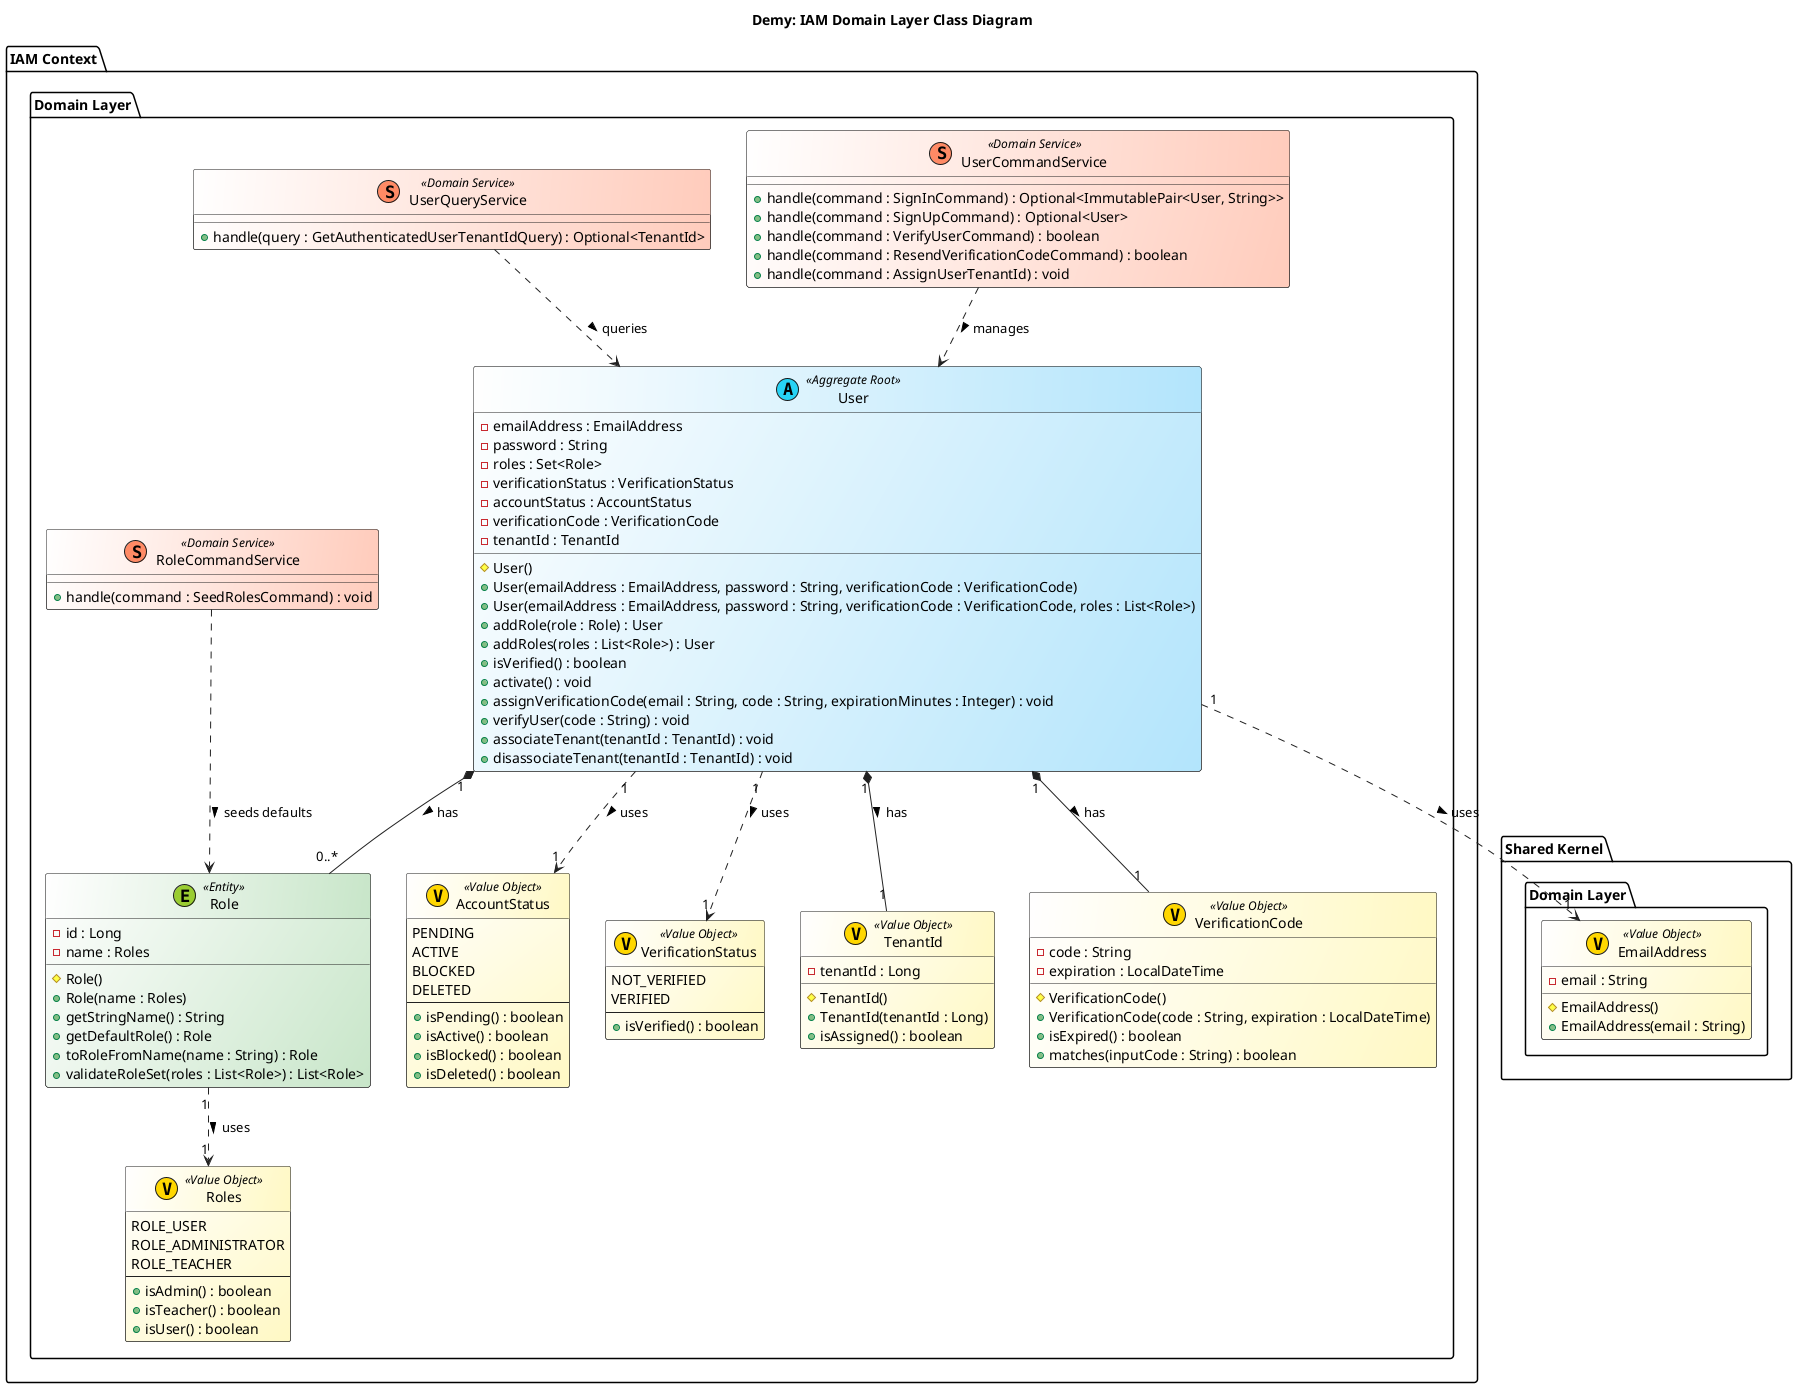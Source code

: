 @startuml Demy: IAM Domain Layer Class Diagram
title Demy: IAM Domain Layer Class Diagram

skinparam class {
    BackgroundColor<<Aggregate Root>> #FFFFFF/B3E5FC
    BackgroundColor<<Entity>> #FFFFFF/C8E6C9
    BackgroundColor<<Value Object>> #FFFFFF/FFF9C4
    BackgroundColor<<Domain Service>> #FFFFFF/FFCCBC
    BorderColor #212121
    ArrowColor #212121
    FontSize 14
}

package "IAM Context" {
  package "Domain Layer" {

    ' =============== AGGREGATE =================
    class "User" <<(A, #27D3F5) Aggregate Root>> {
      - emailAddress : EmailAddress
      - password : String
      - roles : Set<Role>
      - verificationStatus : VerificationStatus
      - accountStatus : AccountStatus
      - verificationCode : VerificationCode
      - tenantId : TenantId
      # User()
      + User(emailAddress : EmailAddress, password : String, verificationCode : VerificationCode)
      + User(emailAddress : EmailAddress, password : String, verificationCode : VerificationCode, roles : List<Role>)
      + addRole(role : Role) : User
      + addRoles(roles : List<Role>) : User
      + isVerified() : boolean
      + activate() : void
      + assignVerificationCode(email : String, code : String, expirationMinutes : Integer) : void
      + verifyUser(code : String) : void
      + associateTenant(tenantId : TenantId) : void
      + disassociateTenant(tenantId : TenantId) : void
    }

    ' =============== ENTITY ====================
    class "Role" <<(E, #9ACD32) Entity>> {
      - id : Long
      - name : Roles
      # Role()
      + Role(name : Roles)
      + getStringName() : String
      + getDefaultRole() : Role
      + toRoleFromName(name : String) : Role
      + validateRoleSet(roles : List<Role>) : List<Role>
    }

    ' =============== VALUE OBJECTS =============
    class "AccountStatus" <<(V, #FFD700) Value Object>> {
      PENDING
      ACTIVE
      BLOCKED
      DELETED
      --
      + isPending() : boolean
      + isActive() : boolean
      + isBlocked() : boolean
      + isDeleted() : boolean
    }

    class "VerificationStatus" <<(V, #FFD700) Value Object>> {
      NOT_VERIFIED
      VERIFIED
      --
      + isVerified() : boolean
    }

    class "Roles" <<(V, #FFD700) Value Object>> {
      ROLE_USER
      ROLE_ADMINISTRATOR
      ROLE_TEACHER
      --
      + isAdmin() : boolean
      + isTeacher() : boolean
      + isUser() : boolean
    }

    class "TenantId" <<(V, #FFD700) Value Object>> {
      - tenantId : Long
      # TenantId()
      + TenantId(tenantId : Long)
      + isAssigned() : boolean
    }

    class "VerificationCode" <<(V, #FFD700) Value Object>> {
      - code : String
      - expiration : LocalDateTime
      # VerificationCode()
      + VerificationCode(code : String, expiration : LocalDateTime)
      + isExpired() : boolean
      + matches(inputCode : String) : boolean
    }

    ' =============== DOMAIN SERVICES ===========
    class "UserCommandService" <<(S, #FF8A65) Domain Service>> {
      + handle(command : SignInCommand) : Optional<ImmutablePair<User, String>>
      + handle(command : SignUpCommand) : Optional<User>
      + handle(command : VerifyUserCommand) : boolean
      + handle(command : ResendVerificationCodeCommand) : boolean
      + handle(command : AssignUserTenantId) : void
    }

    class "UserQueryService" <<(S, #FF8A65) Domain Service>> {
      + handle(query : GetAuthenticatedUserTenantIdQuery) : Optional<TenantId>
    }

    class "RoleCommandService" <<(S, #FF8A65) Domain Service>> {
      + handle(command : SeedRolesCommand) : void
    }
  }
}

package "Shared Kernel" {
  package "Domain Layer" {
    class "EmailAddress" <<(V, #FFD700) Value Object>> {
      - email : String
      # EmailAddress()
      + EmailAddress(email : String)
    }
  }
}

' =============== RELATIONSHIPS =================

' Aggregate composition/usage
User "1" *-- "0..*" Role : has >
User "1" *-- "1" VerificationCode : has >
User "1" *-- "1" TenantId : has >
User "1" ..> "1" EmailAddress : uses >
User "1" ..> "1" AccountStatus : uses >
User "1" ..> "1" VerificationStatus : uses >
Role "1" ..> "1" Roles : uses >

' Services -> aggregates (semantic)
UserCommandService ..> User : manages >
UserQueryService ..> User : queries >
RoleCommandService ..> Role : seeds defaults >

@enduml